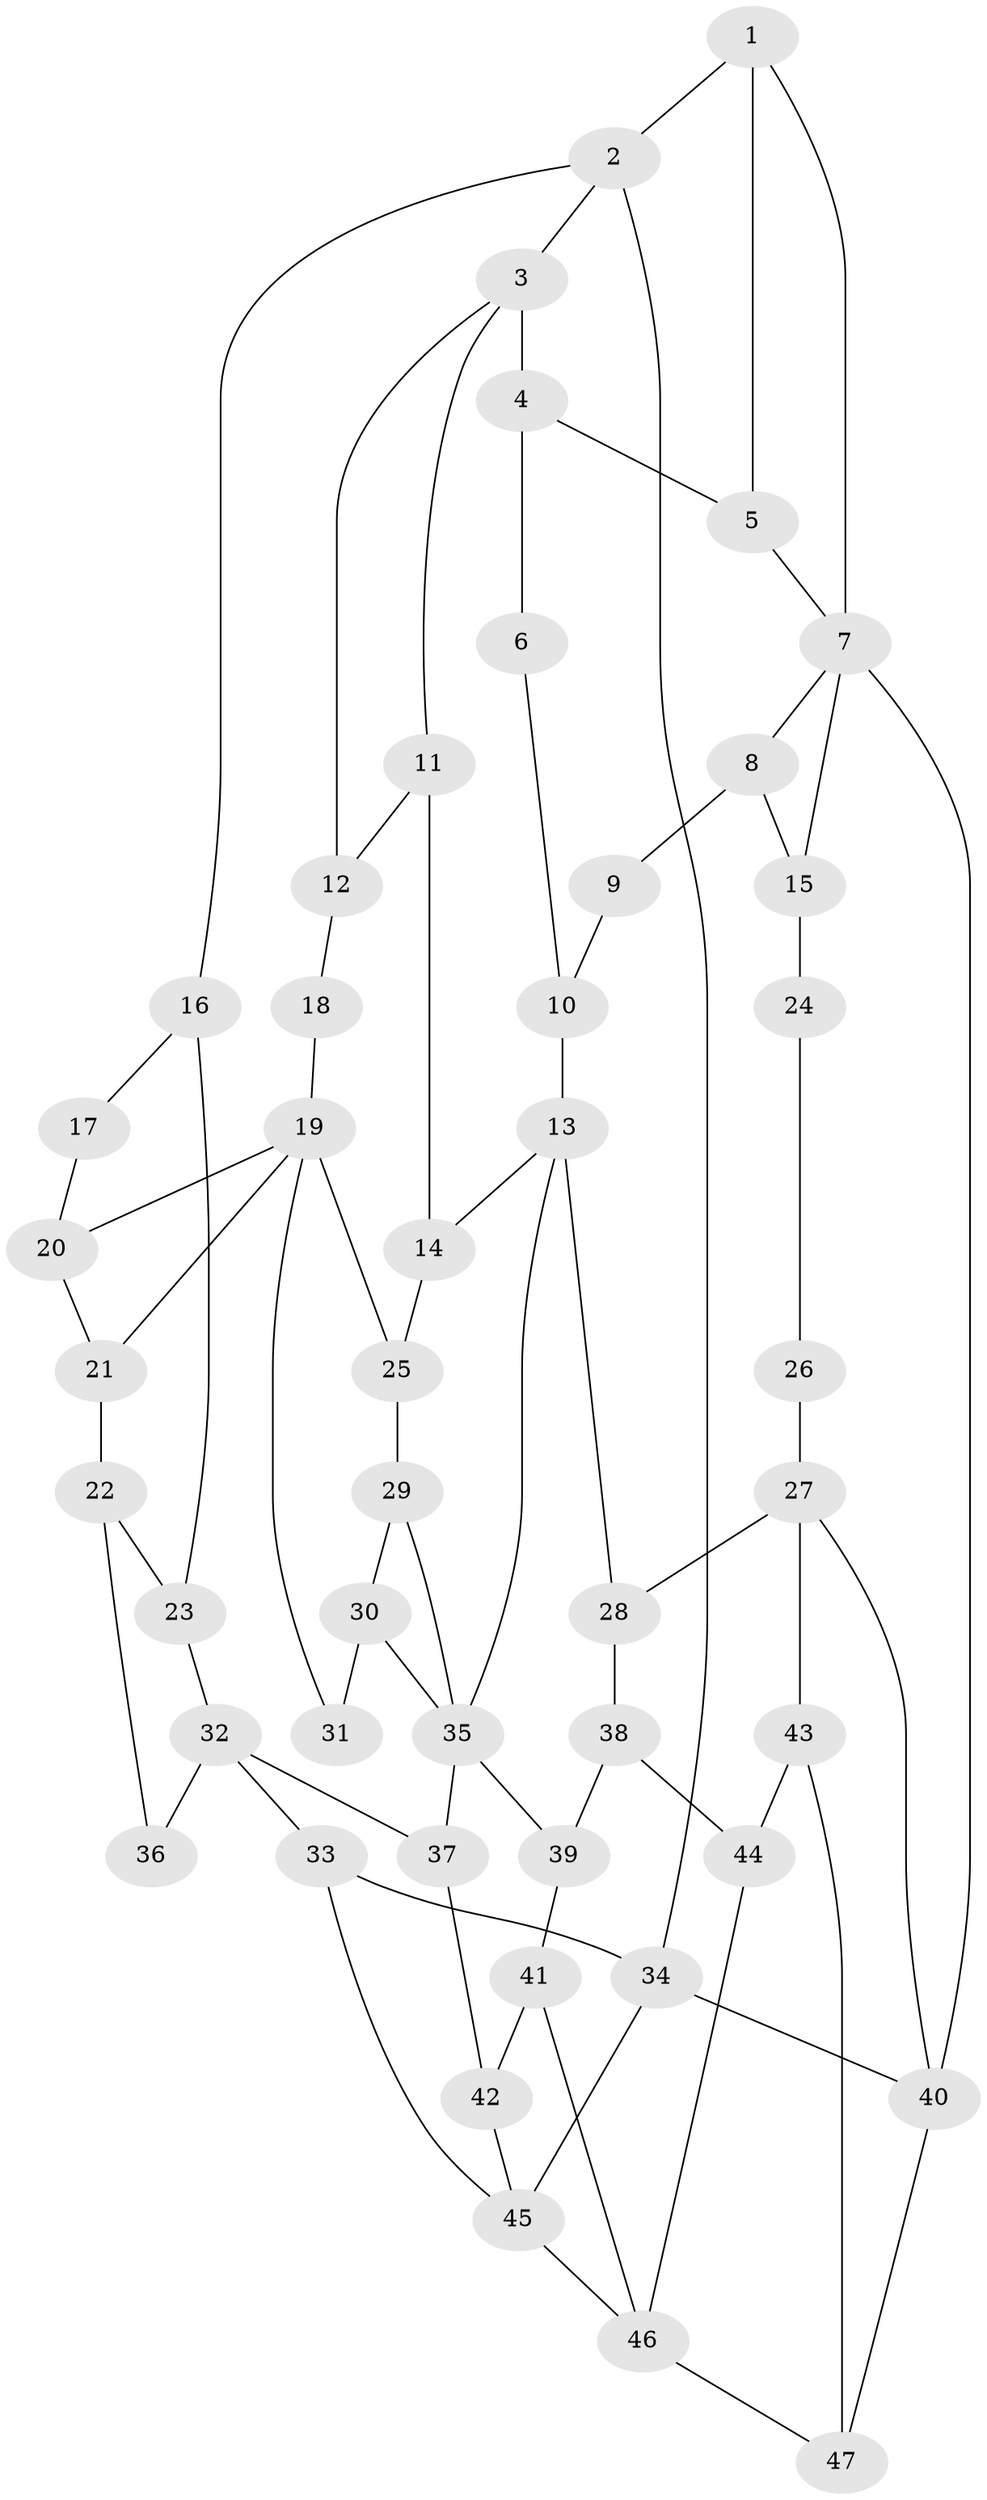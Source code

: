 // original degree distribution, {3: 0.043010752688172046, 5: 0.5161290322580645, 4: 0.21505376344086022, 6: 0.22580645161290322}
// Generated by graph-tools (version 1.1) at 2025/38/03/09/25 02:38:34]
// undirected, 47 vertices, 74 edges
graph export_dot {
graph [start="1"]
  node [color=gray90,style=filled];
  1;
  2;
  3;
  4;
  5;
  6;
  7;
  8;
  9;
  10;
  11;
  12;
  13;
  14;
  15;
  16;
  17;
  18;
  19;
  20;
  21;
  22;
  23;
  24;
  25;
  26;
  27;
  28;
  29;
  30;
  31;
  32;
  33;
  34;
  35;
  36;
  37;
  38;
  39;
  40;
  41;
  42;
  43;
  44;
  45;
  46;
  47;
  1 -- 2 [weight=1.0];
  1 -- 5 [weight=1.0];
  1 -- 7 [weight=1.0];
  2 -- 3 [weight=1.0];
  2 -- 16 [weight=1.0];
  2 -- 34 [weight=1.0];
  3 -- 4 [weight=2.0];
  3 -- 11 [weight=1.0];
  3 -- 12 [weight=1.0];
  4 -- 5 [weight=1.0];
  4 -- 6 [weight=2.0];
  5 -- 7 [weight=1.0];
  6 -- 10 [weight=2.0];
  7 -- 8 [weight=1.0];
  7 -- 15 [weight=2.0];
  7 -- 40 [weight=1.0];
  8 -- 9 [weight=2.0];
  8 -- 15 [weight=2.0];
  9 -- 10 [weight=2.0];
  10 -- 13 [weight=2.0];
  11 -- 12 [weight=1.0];
  11 -- 14 [weight=1.0];
  12 -- 18 [weight=1.0];
  13 -- 14 [weight=1.0];
  13 -- 28 [weight=2.0];
  13 -- 35 [weight=1.0];
  14 -- 25 [weight=1.0];
  15 -- 24 [weight=2.0];
  16 -- 17 [weight=1.0];
  16 -- 23 [weight=1.0];
  17 -- 20 [weight=1.0];
  18 -- 19 [weight=2.0];
  19 -- 20 [weight=1.0];
  19 -- 21 [weight=1.0];
  19 -- 25 [weight=1.0];
  19 -- 31 [weight=1.0];
  20 -- 21 [weight=1.0];
  21 -- 22 [weight=1.0];
  22 -- 23 [weight=1.0];
  22 -- 36 [weight=1.0];
  23 -- 32 [weight=1.0];
  24 -- 26 [weight=1.0];
  25 -- 29 [weight=1.0];
  26 -- 27 [weight=2.0];
  27 -- 28 [weight=2.0];
  27 -- 40 [weight=1.0];
  27 -- 43 [weight=1.0];
  28 -- 38 [weight=1.0];
  29 -- 30 [weight=1.0];
  29 -- 35 [weight=1.0];
  30 -- 31 [weight=1.0];
  30 -- 35 [weight=1.0];
  32 -- 33 [weight=1.0];
  32 -- 36 [weight=1.0];
  32 -- 37 [weight=2.0];
  33 -- 34 [weight=1.0];
  33 -- 45 [weight=1.0];
  34 -- 40 [weight=1.0];
  34 -- 45 [weight=1.0];
  35 -- 37 [weight=2.0];
  35 -- 39 [weight=1.0];
  37 -- 42 [weight=1.0];
  38 -- 39 [weight=1.0];
  38 -- 44 [weight=1.0];
  39 -- 41 [weight=1.0];
  40 -- 47 [weight=1.0];
  41 -- 42 [weight=1.0];
  41 -- 46 [weight=2.0];
  42 -- 45 [weight=2.0];
  43 -- 44 [weight=1.0];
  43 -- 47 [weight=1.0];
  44 -- 46 [weight=1.0];
  45 -- 46 [weight=2.0];
  46 -- 47 [weight=1.0];
}
